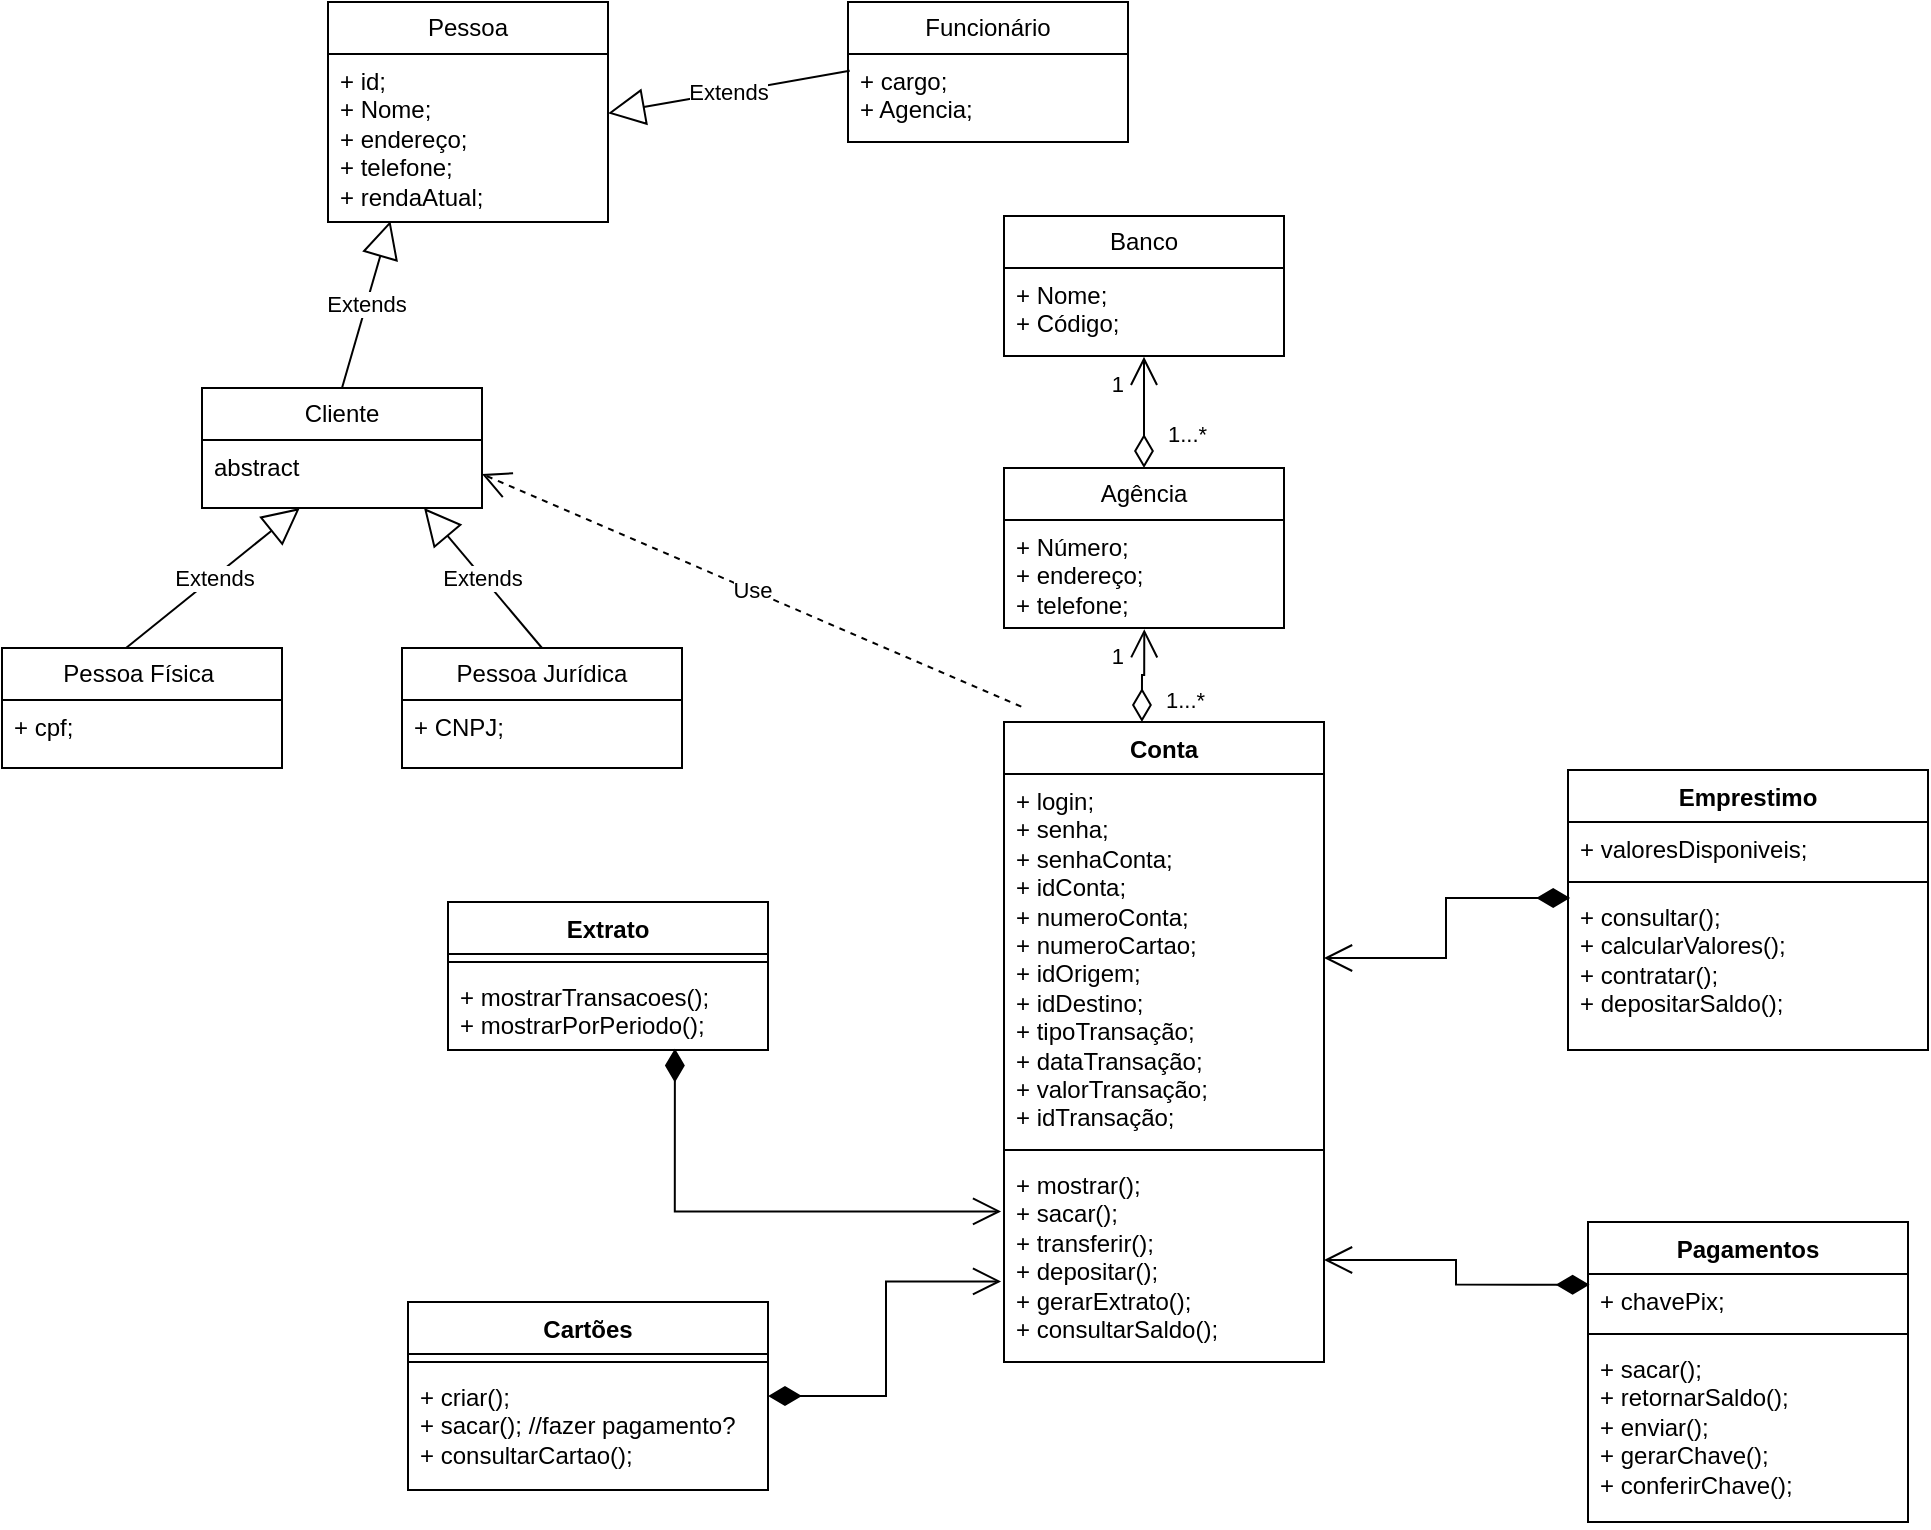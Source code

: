 <mxfile version="21.1.8" type="github">
  <diagram name="Página-1" id="4-gzDsOgcf79sOpH9Bft">
    <mxGraphModel dx="1398" dy="743" grid="1" gridSize="10" guides="1" tooltips="1" connect="1" arrows="1" fold="1" page="1" pageScale="1" pageWidth="1169" pageHeight="827" math="0" shadow="0">
      <root>
        <mxCell id="0" />
        <mxCell id="1" parent="0" />
        <mxCell id="wGyYJJHHHQbN9qoSsKe8-5" value="Pessoa" style="swimlane;fontStyle=0;childLayout=stackLayout;horizontal=1;startSize=26;fillColor=none;horizontalStack=0;resizeParent=1;resizeParentMax=0;resizeLast=0;collapsible=1;marginBottom=0;whiteSpace=wrap;html=1;" parent="1" vertex="1">
          <mxGeometry x="220" y="20" width="140" height="110" as="geometry" />
        </mxCell>
        <mxCell id="wGyYJJHHHQbN9qoSsKe8-6" value="+ id;&lt;br&gt;+ Nome;&lt;br&gt;+ endereço;&lt;br&gt;+ telefone;&lt;br&gt;+ rendaAtual;" style="text;strokeColor=none;fillColor=none;align=left;verticalAlign=top;spacingLeft=4;spacingRight=4;overflow=hidden;rotatable=0;points=[[0,0.5],[1,0.5]];portConstraint=eastwest;whiteSpace=wrap;html=1;" parent="wGyYJJHHHQbN9qoSsKe8-5" vertex="1">
          <mxGeometry y="26" width="140" height="84" as="geometry" />
        </mxCell>
        <mxCell id="wGyYJJHHHQbN9qoSsKe8-9" value="Cliente" style="swimlane;fontStyle=0;childLayout=stackLayout;horizontal=1;startSize=26;fillColor=none;horizontalStack=0;resizeParent=1;resizeParentMax=0;resizeLast=0;collapsible=1;marginBottom=0;whiteSpace=wrap;html=1;" parent="1" vertex="1">
          <mxGeometry x="157" y="213" width="140" height="60" as="geometry" />
        </mxCell>
        <mxCell id="wGyYJJHHHQbN9qoSsKe8-10" value="abstract" style="text;strokeColor=none;fillColor=none;align=left;verticalAlign=top;spacingLeft=4;spacingRight=4;overflow=hidden;rotatable=0;points=[[0,0.5],[1,0.5]];portConstraint=eastwest;whiteSpace=wrap;html=1;" parent="wGyYJJHHHQbN9qoSsKe8-9" vertex="1">
          <mxGeometry y="26" width="140" height="34" as="geometry" />
        </mxCell>
        <mxCell id="wGyYJJHHHQbN9qoSsKe8-11" value="Pessoa Física&amp;nbsp;" style="swimlane;fontStyle=0;childLayout=stackLayout;horizontal=1;startSize=26;fillColor=none;horizontalStack=0;resizeParent=1;resizeParentMax=0;resizeLast=0;collapsible=1;marginBottom=0;whiteSpace=wrap;html=1;" parent="1" vertex="1">
          <mxGeometry x="57" y="343" width="140" height="60" as="geometry" />
        </mxCell>
        <mxCell id="wGyYJJHHHQbN9qoSsKe8-12" value="+ cpf;" style="text;strokeColor=none;fillColor=none;align=left;verticalAlign=top;spacingLeft=4;spacingRight=4;overflow=hidden;rotatable=0;points=[[0,0.5],[1,0.5]];portConstraint=eastwest;whiteSpace=wrap;html=1;" parent="wGyYJJHHHQbN9qoSsKe8-11" vertex="1">
          <mxGeometry y="26" width="140" height="34" as="geometry" />
        </mxCell>
        <mxCell id="wGyYJJHHHQbN9qoSsKe8-13" value="Pessoa Jurídica" style="swimlane;fontStyle=0;childLayout=stackLayout;horizontal=1;startSize=26;fillColor=none;horizontalStack=0;resizeParent=1;resizeParentMax=0;resizeLast=0;collapsible=1;marginBottom=0;whiteSpace=wrap;html=1;" parent="1" vertex="1">
          <mxGeometry x="257" y="343" width="140" height="60" as="geometry" />
        </mxCell>
        <mxCell id="wGyYJJHHHQbN9qoSsKe8-14" value="+ CNPJ;" style="text;strokeColor=none;fillColor=none;align=left;verticalAlign=top;spacingLeft=4;spacingRight=4;overflow=hidden;rotatable=0;points=[[0,0.5],[1,0.5]];portConstraint=eastwest;whiteSpace=wrap;html=1;" parent="wGyYJJHHHQbN9qoSsKe8-13" vertex="1">
          <mxGeometry y="26" width="140" height="34" as="geometry" />
        </mxCell>
        <mxCell id="wGyYJJHHHQbN9qoSsKe8-15" value="Funcionário" style="swimlane;fontStyle=0;childLayout=stackLayout;horizontal=1;startSize=26;fillColor=none;horizontalStack=0;resizeParent=1;resizeParentMax=0;resizeLast=0;collapsible=1;marginBottom=0;whiteSpace=wrap;html=1;" parent="1" vertex="1">
          <mxGeometry x="480" y="20" width="140" height="70" as="geometry" />
        </mxCell>
        <mxCell id="wGyYJJHHHQbN9qoSsKe8-16" value="+ cargo;&lt;br&gt;+ Agencia;" style="text;strokeColor=none;fillColor=none;align=left;verticalAlign=top;spacingLeft=4;spacingRight=4;overflow=hidden;rotatable=0;points=[[0,0.5],[1,0.5]];portConstraint=eastwest;whiteSpace=wrap;html=1;" parent="wGyYJJHHHQbN9qoSsKe8-15" vertex="1">
          <mxGeometry y="26" width="140" height="44" as="geometry" />
        </mxCell>
        <mxCell id="wGyYJJHHHQbN9qoSsKe8-17" value="Banco" style="swimlane;fontStyle=0;childLayout=stackLayout;horizontal=1;startSize=26;fillColor=none;horizontalStack=0;resizeParent=1;resizeParentMax=0;resizeLast=0;collapsible=1;marginBottom=0;whiteSpace=wrap;html=1;" parent="1" vertex="1">
          <mxGeometry x="558" y="127" width="140" height="70" as="geometry" />
        </mxCell>
        <mxCell id="wGyYJJHHHQbN9qoSsKe8-18" value="+ Nome;&lt;br&gt;+ Código;" style="text;strokeColor=none;fillColor=none;align=left;verticalAlign=top;spacingLeft=4;spacingRight=4;overflow=hidden;rotatable=0;points=[[0,0.5],[1,0.5]];portConstraint=eastwest;whiteSpace=wrap;html=1;" parent="wGyYJJHHHQbN9qoSsKe8-17" vertex="1">
          <mxGeometry y="26" width="140" height="44" as="geometry" />
        </mxCell>
        <mxCell id="wGyYJJHHHQbN9qoSsKe8-19" value="Agência" style="swimlane;fontStyle=0;childLayout=stackLayout;horizontal=1;startSize=26;fillColor=none;horizontalStack=0;resizeParent=1;resizeParentMax=0;resizeLast=0;collapsible=1;marginBottom=0;whiteSpace=wrap;html=1;" parent="1" vertex="1">
          <mxGeometry x="558" y="253" width="140" height="80" as="geometry" />
        </mxCell>
        <mxCell id="wGyYJJHHHQbN9qoSsKe8-20" value="+ Número;&lt;br&gt;+ endereço;&lt;br&gt;+ telefone;" style="text;strokeColor=none;fillColor=none;align=left;verticalAlign=top;spacingLeft=4;spacingRight=4;overflow=hidden;rotatable=0;points=[[0,0.5],[1,0.5]];portConstraint=eastwest;whiteSpace=wrap;html=1;" parent="wGyYJJHHHQbN9qoSsKe8-19" vertex="1">
          <mxGeometry y="26" width="140" height="54" as="geometry" />
        </mxCell>
        <mxCell id="S7m789a0E0k9-BnDdS40-1" value="Extends" style="endArrow=block;endSize=16;endFill=0;html=1;rounded=0;exitX=0.443;exitY=0;exitDx=0;exitDy=0;exitPerimeter=0;" parent="1" source="wGyYJJHHHQbN9qoSsKe8-11" target="wGyYJJHHHQbN9qoSsKe8-10" edge="1">
          <mxGeometry width="160" relative="1" as="geometry">
            <mxPoint x="587" y="253" as="sourcePoint" />
            <mxPoint x="747" y="253" as="targetPoint" />
          </mxGeometry>
        </mxCell>
        <mxCell id="S7m789a0E0k9-BnDdS40-2" value="Extends" style="endArrow=block;endSize=16;endFill=0;html=1;rounded=0;exitX=0.5;exitY=0;exitDx=0;exitDy=0;entryX=0.793;entryY=1;entryDx=0;entryDy=0;entryPerimeter=0;" parent="1" source="wGyYJJHHHQbN9qoSsKe8-13" target="wGyYJJHHHQbN9qoSsKe8-10" edge="1">
          <mxGeometry width="160" relative="1" as="geometry">
            <mxPoint x="497" y="273" as="sourcePoint" />
            <mxPoint x="657" y="273" as="targetPoint" />
          </mxGeometry>
        </mxCell>
        <mxCell id="S7m789a0E0k9-BnDdS40-3" value="Extends" style="endArrow=block;endSize=16;endFill=0;html=1;rounded=0;exitX=0.5;exitY=0;exitDx=0;exitDy=0;entryX=0.223;entryY=0.994;entryDx=0;entryDy=0;entryPerimeter=0;" parent="1" source="wGyYJJHHHQbN9qoSsKe8-9" target="wGyYJJHHHQbN9qoSsKe8-6" edge="1">
          <mxGeometry width="160" relative="1" as="geometry">
            <mxPoint x="477" y="321" as="sourcePoint" />
            <mxPoint x="637" y="321" as="targetPoint" />
          </mxGeometry>
        </mxCell>
        <mxCell id="S7m789a0E0k9-BnDdS40-7" value="Extends" style="endArrow=block;endSize=16;endFill=0;html=1;rounded=0;exitX=0.006;exitY=0.191;exitDx=0;exitDy=0;exitPerimeter=0;" parent="1" source="wGyYJJHHHQbN9qoSsKe8-16" target="wGyYJJHHHQbN9qoSsKe8-6" edge="1">
          <mxGeometry width="160" relative="1" as="geometry">
            <mxPoint x="477" y="253" as="sourcePoint" />
            <mxPoint x="637" y="253" as="targetPoint" />
          </mxGeometry>
        </mxCell>
        <mxCell id="S7m789a0E0k9-BnDdS40-8" value="" style="endArrow=open;html=1;endSize=12;startArrow=diamondThin;startSize=14;startFill=0;edgeStyle=orthogonalEdgeStyle;rounded=0;entryX=0.5;entryY=1.008;entryDx=0;entryDy=0;entryPerimeter=0;" parent="1" source="wGyYJJHHHQbN9qoSsKe8-19" target="wGyYJJHHHQbN9qoSsKe8-18" edge="1">
          <mxGeometry relative="1" as="geometry">
            <mxPoint x="458" y="317" as="sourcePoint" />
            <mxPoint x="618" y="317" as="targetPoint" />
          </mxGeometry>
        </mxCell>
        <mxCell id="S7m789a0E0k9-BnDdS40-9" value="1...*" style="edgeLabel;resizable=0;html=1;align=left;verticalAlign=top;" parent="S7m789a0E0k9-BnDdS40-8" connectable="0" vertex="1">
          <mxGeometry x="-1" relative="1" as="geometry">
            <mxPoint x="10" y="-30" as="offset" />
          </mxGeometry>
        </mxCell>
        <mxCell id="S7m789a0E0k9-BnDdS40-10" value="1" style="edgeLabel;resizable=0;html=1;align=right;verticalAlign=top;" parent="S7m789a0E0k9-BnDdS40-8" connectable="0" vertex="1">
          <mxGeometry x="1" relative="1" as="geometry">
            <mxPoint x="-10" as="offset" />
          </mxGeometry>
        </mxCell>
        <mxCell id="S7m789a0E0k9-BnDdS40-11" value="" style="endArrow=open;html=1;endSize=12;startArrow=diamondThin;startSize=14;startFill=0;edgeStyle=orthogonalEdgeStyle;rounded=0;exitX=0.431;exitY=0;exitDx=0;exitDy=0;entryX=0.501;entryY=1.011;entryDx=0;entryDy=0;entryPerimeter=0;exitPerimeter=0;" parent="1" target="wGyYJJHHHQbN9qoSsKe8-20" edge="1" source="S7m789a0E0k9-BnDdS40-30">
          <mxGeometry relative="1" as="geometry">
            <mxPoint x="628" y="391.0" as="sourcePoint" />
            <mxPoint x="658" y="347" as="targetPoint" />
          </mxGeometry>
        </mxCell>
        <mxCell id="S7m789a0E0k9-BnDdS40-12" value="1...*" style="edgeLabel;resizable=0;html=1;align=left;verticalAlign=top;" parent="S7m789a0E0k9-BnDdS40-11" connectable="0" vertex="1">
          <mxGeometry x="-1" relative="1" as="geometry">
            <mxPoint x="10" y="-24" as="offset" />
          </mxGeometry>
        </mxCell>
        <mxCell id="S7m789a0E0k9-BnDdS40-13" value="1" style="edgeLabel;resizable=0;html=1;align=right;verticalAlign=top;" parent="S7m789a0E0k9-BnDdS40-11" connectable="0" vertex="1">
          <mxGeometry x="1" relative="1" as="geometry">
            <mxPoint x="-10" as="offset" />
          </mxGeometry>
        </mxCell>
        <mxCell id="S7m789a0E0k9-BnDdS40-14" value="Extrato" style="swimlane;fontStyle=1;align=center;verticalAlign=top;childLayout=stackLayout;horizontal=1;startSize=26;horizontalStack=0;resizeParent=1;resizeParentMax=0;resizeLast=0;collapsible=1;marginBottom=0;whiteSpace=wrap;html=1;" parent="1" vertex="1">
          <mxGeometry x="280" y="470" width="160" height="74" as="geometry" />
        </mxCell>
        <mxCell id="S7m789a0E0k9-BnDdS40-16" value="" style="line;strokeWidth=1;fillColor=none;align=left;verticalAlign=middle;spacingTop=-1;spacingLeft=3;spacingRight=3;rotatable=0;labelPosition=right;points=[];portConstraint=eastwest;strokeColor=inherit;" parent="S7m789a0E0k9-BnDdS40-14" vertex="1">
          <mxGeometry y="26" width="160" height="8" as="geometry" />
        </mxCell>
        <mxCell id="S7m789a0E0k9-BnDdS40-17" value="+ mostrarTransacoes();&lt;br&gt;+ mostrarPorPeriodo();" style="text;strokeColor=none;fillColor=none;align=left;verticalAlign=top;spacingLeft=4;spacingRight=4;overflow=hidden;rotatable=0;points=[[0,0.5],[1,0.5]];portConstraint=eastwest;whiteSpace=wrap;html=1;" parent="S7m789a0E0k9-BnDdS40-14" vertex="1">
          <mxGeometry y="34" width="160" height="40" as="geometry" />
        </mxCell>
        <mxCell id="S7m789a0E0k9-BnDdS40-22" value="Emprestimo" style="swimlane;fontStyle=1;align=center;verticalAlign=top;childLayout=stackLayout;horizontal=1;startSize=26;horizontalStack=0;resizeParent=1;resizeParentMax=0;resizeLast=0;collapsible=1;marginBottom=0;whiteSpace=wrap;html=1;" parent="1" vertex="1">
          <mxGeometry x="840" y="404" width="180" height="140" as="geometry" />
        </mxCell>
        <mxCell id="S7m789a0E0k9-BnDdS40-23" value="+ valoresDisponiveis;" style="text;strokeColor=none;fillColor=none;align=left;verticalAlign=top;spacingLeft=4;spacingRight=4;overflow=hidden;rotatable=0;points=[[0,0.5],[1,0.5]];portConstraint=eastwest;whiteSpace=wrap;html=1;" parent="S7m789a0E0k9-BnDdS40-22" vertex="1">
          <mxGeometry y="26" width="180" height="26" as="geometry" />
        </mxCell>
        <mxCell id="S7m789a0E0k9-BnDdS40-24" value="" style="line;strokeWidth=1;fillColor=none;align=left;verticalAlign=middle;spacingTop=-1;spacingLeft=3;spacingRight=3;rotatable=0;labelPosition=right;points=[];portConstraint=eastwest;strokeColor=inherit;" parent="S7m789a0E0k9-BnDdS40-22" vertex="1">
          <mxGeometry y="52" width="180" height="8" as="geometry" />
        </mxCell>
        <mxCell id="S7m789a0E0k9-BnDdS40-25" value="+ consultar();&lt;br&gt;+ calcularValores();&lt;br&gt;+ contratar();&lt;br&gt;+ depositarSaldo();" style="text;strokeColor=none;fillColor=none;align=left;verticalAlign=top;spacingLeft=4;spacingRight=4;overflow=hidden;rotatable=0;points=[[0,0.5],[1,0.5]];portConstraint=eastwest;whiteSpace=wrap;html=1;" parent="S7m789a0E0k9-BnDdS40-22" vertex="1">
          <mxGeometry y="60" width="180" height="80" as="geometry" />
        </mxCell>
        <mxCell id="S7m789a0E0k9-BnDdS40-26" value="Pagamentos" style="swimlane;fontStyle=1;align=center;verticalAlign=top;childLayout=stackLayout;horizontal=1;startSize=26;horizontalStack=0;resizeParent=1;resizeParentMax=0;resizeLast=0;collapsible=1;marginBottom=0;whiteSpace=wrap;html=1;" parent="1" vertex="1">
          <mxGeometry x="850" y="630" width="160" height="150" as="geometry" />
        </mxCell>
        <mxCell id="S7m789a0E0k9-BnDdS40-27" value="+ chavePix;" style="text;strokeColor=none;fillColor=none;align=left;verticalAlign=top;spacingLeft=4;spacingRight=4;overflow=hidden;rotatable=0;points=[[0,0.5],[1,0.5]];portConstraint=eastwest;whiteSpace=wrap;html=1;" parent="S7m789a0E0k9-BnDdS40-26" vertex="1">
          <mxGeometry y="26" width="160" height="26" as="geometry" />
        </mxCell>
        <mxCell id="S7m789a0E0k9-BnDdS40-28" value="" style="line;strokeWidth=1;fillColor=none;align=left;verticalAlign=middle;spacingTop=-1;spacingLeft=3;spacingRight=3;rotatable=0;labelPosition=right;points=[];portConstraint=eastwest;strokeColor=inherit;" parent="S7m789a0E0k9-BnDdS40-26" vertex="1">
          <mxGeometry y="52" width="160" height="8" as="geometry" />
        </mxCell>
        <mxCell id="S7m789a0E0k9-BnDdS40-29" value="+ sacar();&lt;br&gt;+ retornarSaldo();&lt;br style=&quot;border-color: var(--border-color);&quot;&gt;+ enviar();&lt;br&gt;+ gerarChave();&lt;br&gt;+ conferirChave();" style="text;strokeColor=none;fillColor=none;align=left;verticalAlign=top;spacingLeft=4;spacingRight=4;overflow=hidden;rotatable=0;points=[[0,0.5],[1,0.5]];portConstraint=eastwest;whiteSpace=wrap;html=1;" parent="S7m789a0E0k9-BnDdS40-26" vertex="1">
          <mxGeometry y="60" width="160" height="90" as="geometry" />
        </mxCell>
        <mxCell id="S7m789a0E0k9-BnDdS40-30" value="Conta" style="swimlane;fontStyle=1;align=center;verticalAlign=top;childLayout=stackLayout;horizontal=1;startSize=26;horizontalStack=0;resizeParent=1;resizeParentMax=0;resizeLast=0;collapsible=1;marginBottom=0;whiteSpace=wrap;html=1;" parent="1" vertex="1">
          <mxGeometry x="558" y="380" width="160" height="320" as="geometry" />
        </mxCell>
        <mxCell id="S7m789a0E0k9-BnDdS40-31" value="+ login;&lt;br&gt;+ senha;&lt;br&gt;+ senhaConta;&lt;br&gt;+ idConta;&lt;br&gt;+ numeroConta;&lt;br&gt;+ numeroCartao;&lt;br&gt;+ idOrigem;&lt;br style=&quot;border-color: var(--border-color);&quot;&gt;+ idDestino;&lt;br style=&quot;border-color: var(--border-color);&quot;&gt;+ tipoTransação;&lt;br style=&quot;border-color: var(--border-color);&quot;&gt;+ dataTransação;&lt;br style=&quot;border-color: var(--border-color);&quot;&gt;+ valorTransação;&lt;br style=&quot;border-color: var(--border-color);&quot;&gt;+ idTransação;" style="text;strokeColor=none;fillColor=none;align=left;verticalAlign=top;spacingLeft=4;spacingRight=4;overflow=hidden;rotatable=0;points=[[0,0.5],[1,0.5]];portConstraint=eastwest;whiteSpace=wrap;html=1;" parent="S7m789a0E0k9-BnDdS40-30" vertex="1">
          <mxGeometry y="26" width="160" height="184" as="geometry" />
        </mxCell>
        <mxCell id="S7m789a0E0k9-BnDdS40-32" value="" style="line;strokeWidth=1;fillColor=none;align=left;verticalAlign=middle;spacingTop=-1;spacingLeft=3;spacingRight=3;rotatable=0;labelPosition=right;points=[];portConstraint=eastwest;strokeColor=inherit;" parent="S7m789a0E0k9-BnDdS40-30" vertex="1">
          <mxGeometry y="210" width="160" height="8" as="geometry" />
        </mxCell>
        <mxCell id="S7m789a0E0k9-BnDdS40-33" value="+ mostrar();&lt;br&gt;+ sacar();&lt;br&gt;+ transferir();&lt;br&gt;+ depositar();&lt;br&gt;+ gerarExtrato();&lt;br&gt;+ consultarSaldo();" style="text;strokeColor=none;fillColor=none;align=left;verticalAlign=top;spacingLeft=4;spacingRight=4;overflow=hidden;rotatable=0;points=[[0,0.5],[1,0.5]];portConstraint=eastwest;whiteSpace=wrap;html=1;" parent="S7m789a0E0k9-BnDdS40-30" vertex="1">
          <mxGeometry y="218" width="160" height="102" as="geometry" />
        </mxCell>
        <mxCell id="S7m789a0E0k9-BnDdS40-34" value="Cartões" style="swimlane;fontStyle=1;align=center;verticalAlign=top;childLayout=stackLayout;horizontal=1;startSize=26;horizontalStack=0;resizeParent=1;resizeParentMax=0;resizeLast=0;collapsible=1;marginBottom=0;whiteSpace=wrap;html=1;" parent="1" vertex="1">
          <mxGeometry x="260" y="670" width="180" height="94" as="geometry" />
        </mxCell>
        <mxCell id="S7m789a0E0k9-BnDdS40-36" value="" style="line;strokeWidth=1;fillColor=none;align=left;verticalAlign=middle;spacingTop=-1;spacingLeft=3;spacingRight=3;rotatable=0;labelPosition=right;points=[];portConstraint=eastwest;strokeColor=inherit;" parent="S7m789a0E0k9-BnDdS40-34" vertex="1">
          <mxGeometry y="26" width="180" height="8" as="geometry" />
        </mxCell>
        <mxCell id="S7m789a0E0k9-BnDdS40-37" value="+ criar();&lt;br&gt;+ sacar(); //fazer pagamento?&lt;br&gt;+ consultarCartao();" style="text;strokeColor=none;fillColor=none;align=left;verticalAlign=top;spacingLeft=4;spacingRight=4;overflow=hidden;rotatable=0;points=[[0,0.5],[1,0.5]];portConstraint=eastwest;whiteSpace=wrap;html=1;" parent="S7m789a0E0k9-BnDdS40-34" vertex="1">
          <mxGeometry y="34" width="180" height="60" as="geometry" />
        </mxCell>
        <mxCell id="S7m789a0E0k9-BnDdS40-39" value="" style="endArrow=open;html=1;endSize=12;startArrow=diamondThin;startSize=14;startFill=1;edgeStyle=orthogonalEdgeStyle;align=left;verticalAlign=bottom;rounded=0;exitX=0.709;exitY=0.983;exitDx=0;exitDy=0;entryX=-0.009;entryY=0.262;entryDx=0;entryDy=0;entryPerimeter=0;exitPerimeter=0;" parent="1" target="S7m789a0E0k9-BnDdS40-33" edge="1" source="S7m789a0E0k9-BnDdS40-17">
          <mxGeometry x="-1" y="3" relative="1" as="geometry">
            <mxPoint x="397" y="555.006" as="sourcePoint" />
            <mxPoint x="930" y="721" as="targetPoint" />
          </mxGeometry>
        </mxCell>
        <mxCell id="S7m789a0E0k9-BnDdS40-41" value="" style="endArrow=open;html=1;endSize=12;startArrow=diamondThin;startSize=14;startFill=1;edgeStyle=orthogonalEdgeStyle;align=left;verticalAlign=bottom;rounded=0;entryX=-0.009;entryY=0.605;entryDx=0;entryDy=0;entryPerimeter=0;" parent="1" source="S7m789a0E0k9-BnDdS40-34" target="S7m789a0E0k9-BnDdS40-33" edge="1">
          <mxGeometry x="-1" y="3" relative="1" as="geometry">
            <mxPoint x="660" y="781" as="sourcePoint" />
            <mxPoint x="820" y="781" as="targetPoint" />
          </mxGeometry>
        </mxCell>
        <mxCell id="S7m789a0E0k9-BnDdS40-44" value="" style="endArrow=open;html=1;endSize=12;startArrow=diamondThin;startSize=14;startFill=1;edgeStyle=orthogonalEdgeStyle;align=left;verticalAlign=bottom;rounded=0;exitX=0.005;exitY=0.205;exitDx=0;exitDy=0;exitPerimeter=0;entryX=1;entryY=0.5;entryDx=0;entryDy=0;" parent="1" source="S7m789a0E0k9-BnDdS40-27" target="S7m789a0E0k9-BnDdS40-33" edge="1">
          <mxGeometry x="-1" y="3" relative="1" as="geometry">
            <mxPoint x="740" y="751" as="sourcePoint" />
            <mxPoint x="900" y="751" as="targetPoint" />
          </mxGeometry>
        </mxCell>
        <mxCell id="S7m789a0E0k9-BnDdS40-45" value="" style="endArrow=open;html=1;endSize=12;startArrow=diamondThin;startSize=14;startFill=1;edgeStyle=orthogonalEdgeStyle;align=left;verticalAlign=bottom;rounded=0;exitX=0.006;exitY=0.05;exitDx=0;exitDy=0;exitPerimeter=0;entryX=1;entryY=0.5;entryDx=0;entryDy=0;" parent="1" source="S7m789a0E0k9-BnDdS40-25" target="S7m789a0E0k9-BnDdS40-31" edge="1">
          <mxGeometry x="-1" y="3" relative="1" as="geometry">
            <mxPoint x="770" y="571" as="sourcePoint" />
            <mxPoint x="930" y="571" as="targetPoint" />
          </mxGeometry>
        </mxCell>
        <mxCell id="S7m789a0E0k9-BnDdS40-49" value="Use" style="endArrow=open;endSize=12;dashed=1;html=1;rounded=0;exitX=0.054;exitY=-0.024;exitDx=0;exitDy=0;exitPerimeter=0;entryX=1;entryY=0.5;entryDx=0;entryDy=0;" parent="1" source="S7m789a0E0k9-BnDdS40-30" target="wGyYJJHHHQbN9qoSsKe8-10" edge="1">
          <mxGeometry width="160" relative="1" as="geometry">
            <mxPoint x="480" y="251" as="sourcePoint" />
            <mxPoint x="640" y="251" as="targetPoint" />
          </mxGeometry>
        </mxCell>
      </root>
    </mxGraphModel>
  </diagram>
</mxfile>

